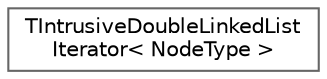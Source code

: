 digraph "Graphical Class Hierarchy"
{
 // INTERACTIVE_SVG=YES
 // LATEX_PDF_SIZE
  bgcolor="transparent";
  edge [fontname=Helvetica,fontsize=10,labelfontname=Helvetica,labelfontsize=10];
  node [fontname=Helvetica,fontsize=10,shape=box,height=0.2,width=0.4];
  rankdir="LR";
  Node0 [id="Node000000",label="TIntrusiveDoubleLinkedList\lIterator\< NodeType \>",height=0.2,width=0.4,color="grey40", fillcolor="white", style="filled",URL="$d9/de8/classTIntrusiveDoubleLinkedListIterator.html",tooltip="Iterator for intrusive double linked list."];
}
